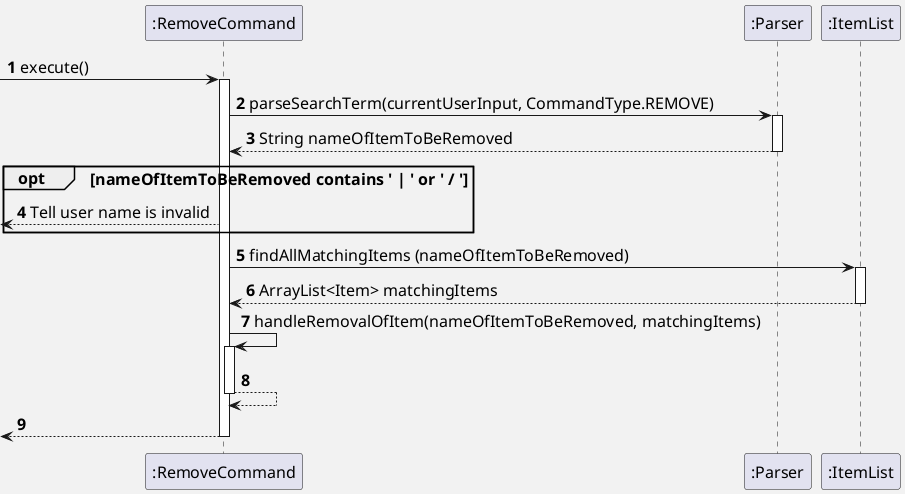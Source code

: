 @startuml
'https://plantuml.com/sequence-diagram

skinparam backgroundColor #f2f2f2
skinparam defaultFontSize 16

autonumber

-> ":RemoveCommand": execute()

activate ":RemoveCommand"

":RemoveCommand" -> ":Parser" : parseSearchTerm(currentUserInput, CommandType.REMOVE)
activate ":Parser"
":RemoveCommand" <-- ":Parser": String nameOfItemToBeRemoved
deactivate ":Parser"

opt nameOfItemToBeRemoved contains ' | ' or ' / '

    <-- ":RemoveCommand" : Tell user name is invalid

end

":RemoveCommand" -> ":ItemList" : findAllMatchingItems (nameOfItemToBeRemoved)
activate ":ItemList"
":RemoveCommand" <-- ":ItemList" : ArrayList<Item> matchingItems
deactivate ":ItemList"

":RemoveCommand" -> ":RemoveCommand": handleRemovalOfItem(nameOfItemToBeRemoved, matchingItems)
activate ":RemoveCommand"
":RemoveCommand" --> ":RemoveCommand"
deactivate ":RemoveCommand"

<-- ":RemoveCommand"
deactivate ":RemoveCommand"

@enduml